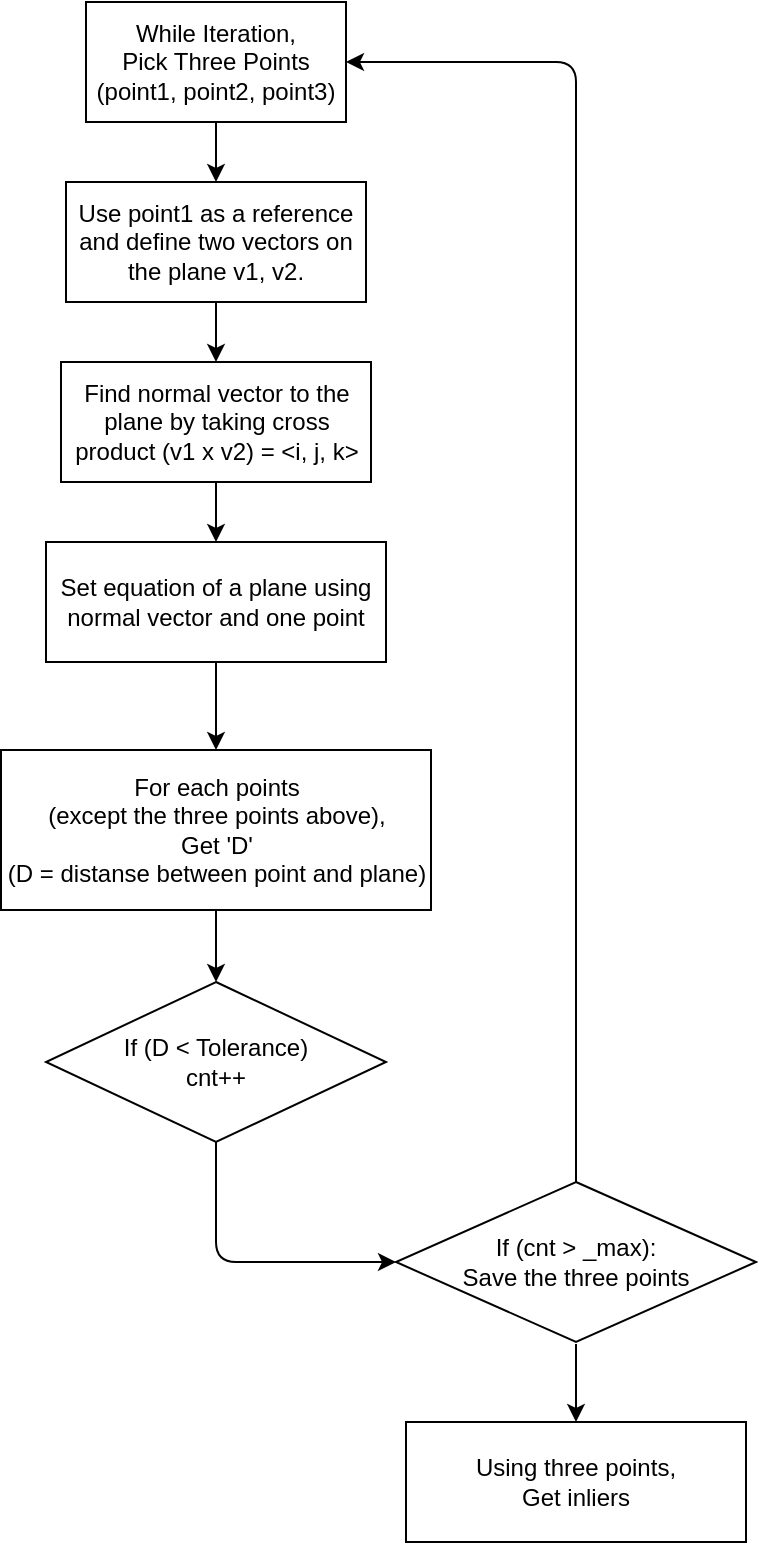 <mxfile version="12.2.6" type="github" pages="1"><diagram id="gNRFhahADc1XRsir60C3" name="Page-1"><mxGraphModel dx="1673" dy="896" grid="1" gridSize="10" guides="1" tooltips="1" connect="1" arrows="1" fold="1" page="1" pageScale="1" pageWidth="827" pageHeight="1169" math="0" shadow="0"><root><mxCell id="0"/><mxCell id="1" parent="0"/><mxCell id="oh-UySRZsLNs9oU8cUcl-1" value="While Iteration,&lt;br&gt;Pick Three Points&lt;br&gt;(point1, point2, point3)" style="rounded=0;whiteSpace=wrap;html=1;" vertex="1" parent="1"><mxGeometry x="125" y="130" width="130" height="60" as="geometry"/></mxCell><mxCell id="oh-UySRZsLNs9oU8cUcl-2" value="Use point1 as a reference and define two vectors on the plane v1, v2." style="rounded=0;whiteSpace=wrap;html=1;" vertex="1" parent="1"><mxGeometry x="115" y="220" width="150" height="60" as="geometry"/></mxCell><mxCell id="oh-UySRZsLNs9oU8cUcl-3" value="Find normal vector to the plane by taking cross product (v1 x v2) = &amp;lt;i, j, k&amp;gt;" style="rounded=0;whiteSpace=wrap;html=1;" vertex="1" parent="1"><mxGeometry x="112.5" y="310" width="155" height="60" as="geometry"/></mxCell><mxCell id="oh-UySRZsLNs9oU8cUcl-4" value="Set equation of a plane using normal vector and one point" style="rounded=0;whiteSpace=wrap;html=1;" vertex="1" parent="1"><mxGeometry x="105" y="400" width="170" height="60" as="geometry"/></mxCell><mxCell id="oh-UySRZsLNs9oU8cUcl-5" value="For each points&lt;br&gt;(except the three points above),&lt;br&gt;Get 'D'&lt;br&gt;(D = distanse between point and plane)" style="rounded=0;whiteSpace=wrap;html=1;" vertex="1" parent="1"><mxGeometry x="82.5" y="504" width="215" height="80" as="geometry"/></mxCell><mxCell id="oh-UySRZsLNs9oU8cUcl-6" value="If (D &amp;lt; Tolerance)&lt;br&gt;cnt++" style="rhombus;whiteSpace=wrap;html=1;" vertex="1" parent="1"><mxGeometry x="105" y="620" width="170" height="80" as="geometry"/></mxCell><mxCell id="oh-UySRZsLNs9oU8cUcl-7" value="If (cnt &amp;gt; _max):&lt;br&gt;Save the three points" style="rhombus;whiteSpace=wrap;html=1;" vertex="1" parent="1"><mxGeometry x="280" y="720" width="180" height="80" as="geometry"/></mxCell><mxCell id="oh-UySRZsLNs9oU8cUcl-8" value="Using three points,&lt;br&gt;Get inliers" style="rounded=0;whiteSpace=wrap;html=1;" vertex="1" parent="1"><mxGeometry x="285" y="840" width="170" height="60" as="geometry"/></mxCell><mxCell id="oh-UySRZsLNs9oU8cUcl-9" value="" style="endArrow=classic;html=1;entryX=0.5;entryY=0;entryDx=0;entryDy=0;" edge="1" parent="1" target="oh-UySRZsLNs9oU8cUcl-2"><mxGeometry width="50" height="50" relative="1" as="geometry"><mxPoint x="190" y="190" as="sourcePoint"/><mxPoint x="230" y="200" as="targetPoint"/></mxGeometry></mxCell><mxCell id="oh-UySRZsLNs9oU8cUcl-10" value="" style="endArrow=classic;html=1;exitX=0.5;exitY=1;exitDx=0;exitDy=0;entryX=0.5;entryY=0;entryDx=0;entryDy=0;" edge="1" parent="1" source="oh-UySRZsLNs9oU8cUcl-2" target="oh-UySRZsLNs9oU8cUcl-3"><mxGeometry width="50" height="50" relative="1" as="geometry"><mxPoint x="35" y="315" as="sourcePoint"/><mxPoint x="85" y="265" as="targetPoint"/></mxGeometry></mxCell><mxCell id="oh-UySRZsLNs9oU8cUcl-11" value="" style="endArrow=classic;html=1;exitX=0.5;exitY=1;exitDx=0;exitDy=0;" edge="1" parent="1" source="oh-UySRZsLNs9oU8cUcl-3" target="oh-UySRZsLNs9oU8cUcl-4"><mxGeometry width="50" height="50" relative="1" as="geometry"><mxPoint x="30" y="360" as="sourcePoint"/><mxPoint x="80" y="310" as="targetPoint"/></mxGeometry></mxCell><mxCell id="oh-UySRZsLNs9oU8cUcl-12" value="" style="endArrow=classic;html=1;entryX=0.5;entryY=0;entryDx=0;entryDy=0;exitX=0.5;exitY=1;exitDx=0;exitDy=0;" edge="1" parent="1" source="oh-UySRZsLNs9oU8cUcl-4" target="oh-UySRZsLNs9oU8cUcl-5"><mxGeometry width="50" height="50" relative="1" as="geometry"><mxPoint x="193" y="450" as="sourcePoint"/><mxPoint x="240" y="412" as="targetPoint"/></mxGeometry></mxCell><mxCell id="oh-UySRZsLNs9oU8cUcl-13" value="" style="endArrow=classic;html=1;exitX=0.5;exitY=1;exitDx=0;exitDy=0;entryX=0.5;entryY=0;entryDx=0;entryDy=0;" edge="1" parent="1" source="oh-UySRZsLNs9oU8cUcl-5" target="oh-UySRZsLNs9oU8cUcl-6"><mxGeometry width="50" height="50" relative="1" as="geometry"><mxPoint x="240" y="630" as="sourcePoint"/><mxPoint x="290" y="580" as="targetPoint"/></mxGeometry></mxCell><mxCell id="oh-UySRZsLNs9oU8cUcl-15" value="" style="edgeStyle=segmentEdgeStyle;endArrow=classic;html=1;entryX=0;entryY=0.5;entryDx=0;entryDy=0;exitX=0.5;exitY=1;exitDx=0;exitDy=0;" edge="1" parent="1" source="oh-UySRZsLNs9oU8cUcl-6" target="oh-UySRZsLNs9oU8cUcl-7"><mxGeometry width="50" height="50" relative="1" as="geometry"><mxPoint x="165" y="770" as="sourcePoint"/><mxPoint x="215" y="720" as="targetPoint"/><Array as="points"><mxPoint x="190" y="760"/></Array></mxGeometry></mxCell><mxCell id="oh-UySRZsLNs9oU8cUcl-16" value="" style="edgeStyle=segmentEdgeStyle;endArrow=classic;html=1;entryX=1;entryY=0.5;entryDx=0;entryDy=0;" edge="1" parent="1" target="oh-UySRZsLNs9oU8cUcl-1"><mxGeometry width="50" height="50" relative="1" as="geometry"><mxPoint x="370" y="720" as="sourcePoint"/><mxPoint x="413" y="670" as="targetPoint"/><Array as="points"><mxPoint x="370" y="720"/><mxPoint x="370" y="160"/></Array></mxGeometry></mxCell><mxCell id="oh-UySRZsLNs9oU8cUcl-17" value="" style="endArrow=classic;html=1;" edge="1" parent="1" target="oh-UySRZsLNs9oU8cUcl-8"><mxGeometry width="50" height="50" relative="1" as="geometry"><mxPoint x="370" y="801" as="sourcePoint"/><mxPoint x="130" y="920" as="targetPoint"/></mxGeometry></mxCell></root></mxGraphModel></diagram></mxfile>
